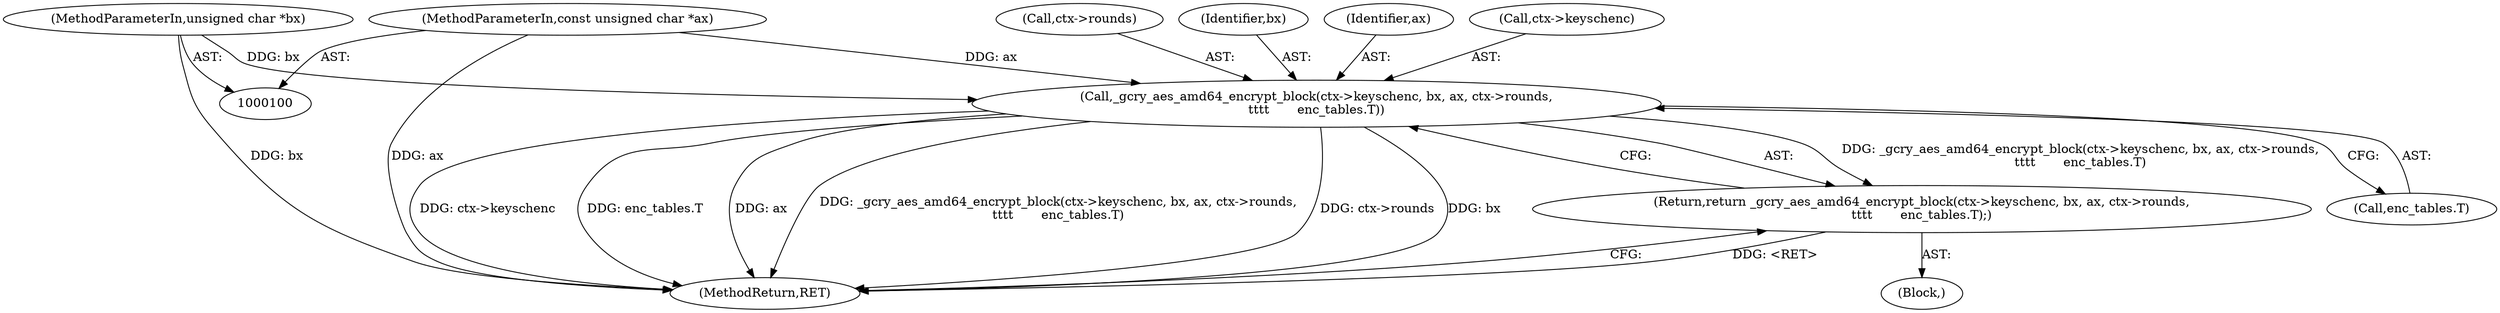 digraph "0_libgcrypt_daedbbb5541cd8ecda1459d3b843ea4d92788762_0@API" {
"1000106" [label="(Call,_gcry_aes_amd64_encrypt_block(ctx->keyschenc, bx, ax, ctx->rounds,\n\t\t\t\t       enc_tables.T))"];
"1000102" [label="(MethodParameterIn,unsigned char *bx)"];
"1000103" [label="(MethodParameterIn,const unsigned char *ax)"];
"1000105" [label="(Return,return _gcry_aes_amd64_encrypt_block(ctx->keyschenc, bx, ax, ctx->rounds,\n\t\t\t\t       enc_tables.T);)"];
"1000112" [label="(Call,ctx->rounds)"];
"1000103" [label="(MethodParameterIn,const unsigned char *ax)"];
"1000104" [label="(Block,)"];
"1000110" [label="(Identifier,bx)"];
"1000105" [label="(Return,return _gcry_aes_amd64_encrypt_block(ctx->keyschenc, bx, ax, ctx->rounds,\n\t\t\t\t       enc_tables.T);)"];
"1000111" [label="(Identifier,ax)"];
"1000115" [label="(Call,enc_tables.T)"];
"1000118" [label="(MethodReturn,RET)"];
"1000106" [label="(Call,_gcry_aes_amd64_encrypt_block(ctx->keyschenc, bx, ax, ctx->rounds,\n\t\t\t\t       enc_tables.T))"];
"1000102" [label="(MethodParameterIn,unsigned char *bx)"];
"1000107" [label="(Call,ctx->keyschenc)"];
"1000106" -> "1000105"  [label="AST: "];
"1000106" -> "1000115"  [label="CFG: "];
"1000107" -> "1000106"  [label="AST: "];
"1000110" -> "1000106"  [label="AST: "];
"1000111" -> "1000106"  [label="AST: "];
"1000112" -> "1000106"  [label="AST: "];
"1000115" -> "1000106"  [label="AST: "];
"1000105" -> "1000106"  [label="CFG: "];
"1000106" -> "1000118"  [label="DDG: ctx->keyschenc"];
"1000106" -> "1000118"  [label="DDG: enc_tables.T"];
"1000106" -> "1000118"  [label="DDG: ax"];
"1000106" -> "1000118"  [label="DDG: _gcry_aes_amd64_encrypt_block(ctx->keyschenc, bx, ax, ctx->rounds,\n\t\t\t\t       enc_tables.T)"];
"1000106" -> "1000118"  [label="DDG: ctx->rounds"];
"1000106" -> "1000118"  [label="DDG: bx"];
"1000106" -> "1000105"  [label="DDG: _gcry_aes_amd64_encrypt_block(ctx->keyschenc, bx, ax, ctx->rounds,\n\t\t\t\t       enc_tables.T)"];
"1000102" -> "1000106"  [label="DDG: bx"];
"1000103" -> "1000106"  [label="DDG: ax"];
"1000102" -> "1000100"  [label="AST: "];
"1000102" -> "1000118"  [label="DDG: bx"];
"1000103" -> "1000100"  [label="AST: "];
"1000103" -> "1000118"  [label="DDG: ax"];
"1000105" -> "1000104"  [label="AST: "];
"1000118" -> "1000105"  [label="CFG: "];
"1000105" -> "1000118"  [label="DDG: <RET>"];
}
